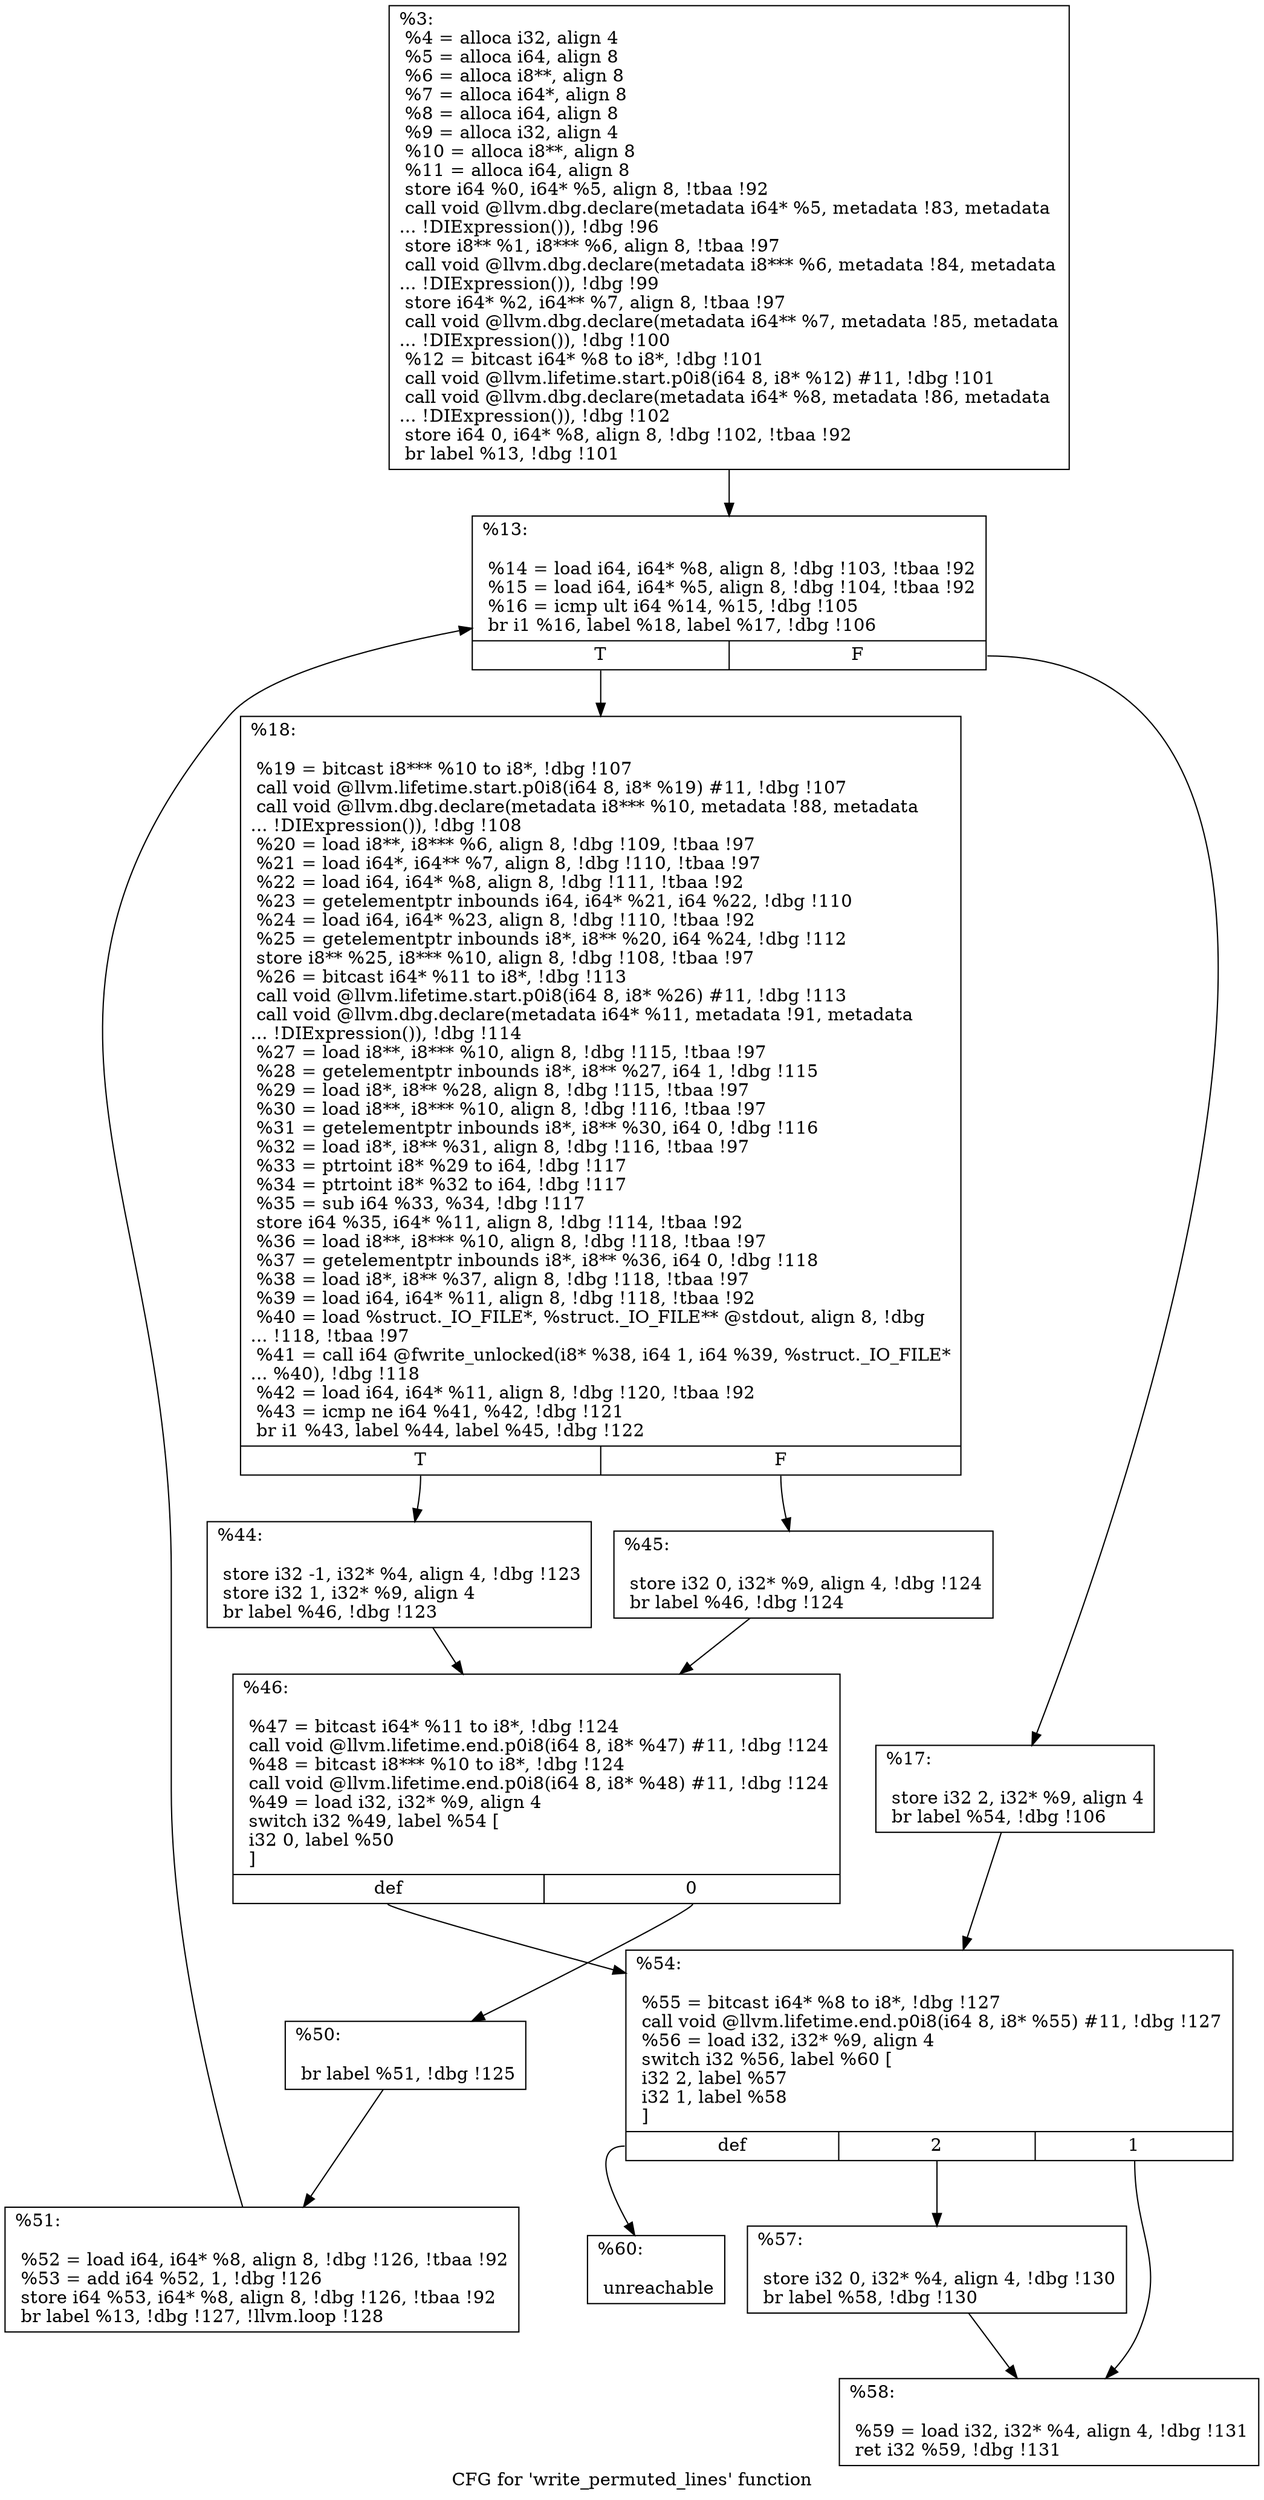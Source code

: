 digraph "CFG for 'write_permuted_lines' function" {
	label="CFG for 'write_permuted_lines' function";

	Node0xf723f0 [shape=record,label="{%3:\l  %4 = alloca i32, align 4\l  %5 = alloca i64, align 8\l  %6 = alloca i8**, align 8\l  %7 = alloca i64*, align 8\l  %8 = alloca i64, align 8\l  %9 = alloca i32, align 4\l  %10 = alloca i8**, align 8\l  %11 = alloca i64, align 8\l  store i64 %0, i64* %5, align 8, !tbaa !92\l  call void @llvm.dbg.declare(metadata i64* %5, metadata !83, metadata\l... !DIExpression()), !dbg !96\l  store i8** %1, i8*** %6, align 8, !tbaa !97\l  call void @llvm.dbg.declare(metadata i8*** %6, metadata !84, metadata\l... !DIExpression()), !dbg !99\l  store i64* %2, i64** %7, align 8, !tbaa !97\l  call void @llvm.dbg.declare(metadata i64** %7, metadata !85, metadata\l... !DIExpression()), !dbg !100\l  %12 = bitcast i64* %8 to i8*, !dbg !101\l  call void @llvm.lifetime.start.p0i8(i64 8, i8* %12) #11, !dbg !101\l  call void @llvm.dbg.declare(metadata i64* %8, metadata !86, metadata\l... !DIExpression()), !dbg !102\l  store i64 0, i64* %8, align 8, !dbg !102, !tbaa !92\l  br label %13, !dbg !101\l}"];
	Node0xf723f0 -> Node0xf724c0;
	Node0xf724c0 [shape=record,label="{%13:\l\l  %14 = load i64, i64* %8, align 8, !dbg !103, !tbaa !92\l  %15 = load i64, i64* %5, align 8, !dbg !104, !tbaa !92\l  %16 = icmp ult i64 %14, %15, !dbg !105\l  br i1 %16, label %18, label %17, !dbg !106\l|{<s0>T|<s1>F}}"];
	Node0xf724c0:s0 -> Node0xf72560;
	Node0xf724c0:s1 -> Node0xf72510;
	Node0xf72510 [shape=record,label="{%17:\l\l  store i32 2, i32* %9, align 4\l  br label %54, !dbg !106\l}"];
	Node0xf72510 -> Node0xf72740;
	Node0xf72560 [shape=record,label="{%18:\l\l  %19 = bitcast i8*** %10 to i8*, !dbg !107\l  call void @llvm.lifetime.start.p0i8(i64 8, i8* %19) #11, !dbg !107\l  call void @llvm.dbg.declare(metadata i8*** %10, metadata !88, metadata\l... !DIExpression()), !dbg !108\l  %20 = load i8**, i8*** %6, align 8, !dbg !109, !tbaa !97\l  %21 = load i64*, i64** %7, align 8, !dbg !110, !tbaa !97\l  %22 = load i64, i64* %8, align 8, !dbg !111, !tbaa !92\l  %23 = getelementptr inbounds i64, i64* %21, i64 %22, !dbg !110\l  %24 = load i64, i64* %23, align 8, !dbg !110, !tbaa !92\l  %25 = getelementptr inbounds i8*, i8** %20, i64 %24, !dbg !112\l  store i8** %25, i8*** %10, align 8, !dbg !108, !tbaa !97\l  %26 = bitcast i64* %11 to i8*, !dbg !113\l  call void @llvm.lifetime.start.p0i8(i64 8, i8* %26) #11, !dbg !113\l  call void @llvm.dbg.declare(metadata i64* %11, metadata !91, metadata\l... !DIExpression()), !dbg !114\l  %27 = load i8**, i8*** %10, align 8, !dbg !115, !tbaa !97\l  %28 = getelementptr inbounds i8*, i8** %27, i64 1, !dbg !115\l  %29 = load i8*, i8** %28, align 8, !dbg !115, !tbaa !97\l  %30 = load i8**, i8*** %10, align 8, !dbg !116, !tbaa !97\l  %31 = getelementptr inbounds i8*, i8** %30, i64 0, !dbg !116\l  %32 = load i8*, i8** %31, align 8, !dbg !116, !tbaa !97\l  %33 = ptrtoint i8* %29 to i64, !dbg !117\l  %34 = ptrtoint i8* %32 to i64, !dbg !117\l  %35 = sub i64 %33, %34, !dbg !117\l  store i64 %35, i64* %11, align 8, !dbg !114, !tbaa !92\l  %36 = load i8**, i8*** %10, align 8, !dbg !118, !tbaa !97\l  %37 = getelementptr inbounds i8*, i8** %36, i64 0, !dbg !118\l  %38 = load i8*, i8** %37, align 8, !dbg !118, !tbaa !97\l  %39 = load i64, i64* %11, align 8, !dbg !118, !tbaa !92\l  %40 = load %struct._IO_FILE*, %struct._IO_FILE** @stdout, align 8, !dbg\l... !118, !tbaa !97\l  %41 = call i64 @fwrite_unlocked(i8* %38, i64 1, i64 %39, %struct._IO_FILE*\l... %40), !dbg !118\l  %42 = load i64, i64* %11, align 8, !dbg !120, !tbaa !92\l  %43 = icmp ne i64 %41, %42, !dbg !121\l  br i1 %43, label %44, label %45, !dbg !122\l|{<s0>T|<s1>F}}"];
	Node0xf72560:s0 -> Node0xf725b0;
	Node0xf72560:s1 -> Node0xf72600;
	Node0xf725b0 [shape=record,label="{%44:\l\l  store i32 -1, i32* %4, align 4, !dbg !123\l  store i32 1, i32* %9, align 4\l  br label %46, !dbg !123\l}"];
	Node0xf725b0 -> Node0xf72650;
	Node0xf72600 [shape=record,label="{%45:\l\l  store i32 0, i32* %9, align 4, !dbg !124\l  br label %46, !dbg !124\l}"];
	Node0xf72600 -> Node0xf72650;
	Node0xf72650 [shape=record,label="{%46:\l\l  %47 = bitcast i64* %11 to i8*, !dbg !124\l  call void @llvm.lifetime.end.p0i8(i64 8, i8* %47) #11, !dbg !124\l  %48 = bitcast i8*** %10 to i8*, !dbg !124\l  call void @llvm.lifetime.end.p0i8(i64 8, i8* %48) #11, !dbg !124\l  %49 = load i32, i32* %9, align 4\l  switch i32 %49, label %54 [\l    i32 0, label %50\l  ]\l|{<s0>def|<s1>0}}"];
	Node0xf72650:s0 -> Node0xf72740;
	Node0xf72650:s1 -> Node0xf726a0;
	Node0xf726a0 [shape=record,label="{%50:\l\l  br label %51, !dbg !125\l}"];
	Node0xf726a0 -> Node0xf726f0;
	Node0xf726f0 [shape=record,label="{%51:\l\l  %52 = load i64, i64* %8, align 8, !dbg !126, !tbaa !92\l  %53 = add i64 %52, 1, !dbg !126\l  store i64 %53, i64* %8, align 8, !dbg !126, !tbaa !92\l  br label %13, !dbg !127, !llvm.loop !128\l}"];
	Node0xf726f0 -> Node0xf724c0;
	Node0xf72740 [shape=record,label="{%54:\l\l  %55 = bitcast i64* %8 to i8*, !dbg !127\l  call void @llvm.lifetime.end.p0i8(i64 8, i8* %55) #11, !dbg !127\l  %56 = load i32, i32* %9, align 4\l  switch i32 %56, label %60 [\l    i32 2, label %57\l    i32 1, label %58\l  ]\l|{<s0>def|<s1>2|<s2>1}}"];
	Node0xf72740:s0 -> Node0xf72830;
	Node0xf72740:s1 -> Node0xf72790;
	Node0xf72740:s2 -> Node0xf727e0;
	Node0xf72790 [shape=record,label="{%57:\l\l  store i32 0, i32* %4, align 4, !dbg !130\l  br label %58, !dbg !130\l}"];
	Node0xf72790 -> Node0xf727e0;
	Node0xf727e0 [shape=record,label="{%58:\l\l  %59 = load i32, i32* %4, align 4, !dbg !131\l  ret i32 %59, !dbg !131\l}"];
	Node0xf72830 [shape=record,label="{%60:\l\l  unreachable\l}"];
}
